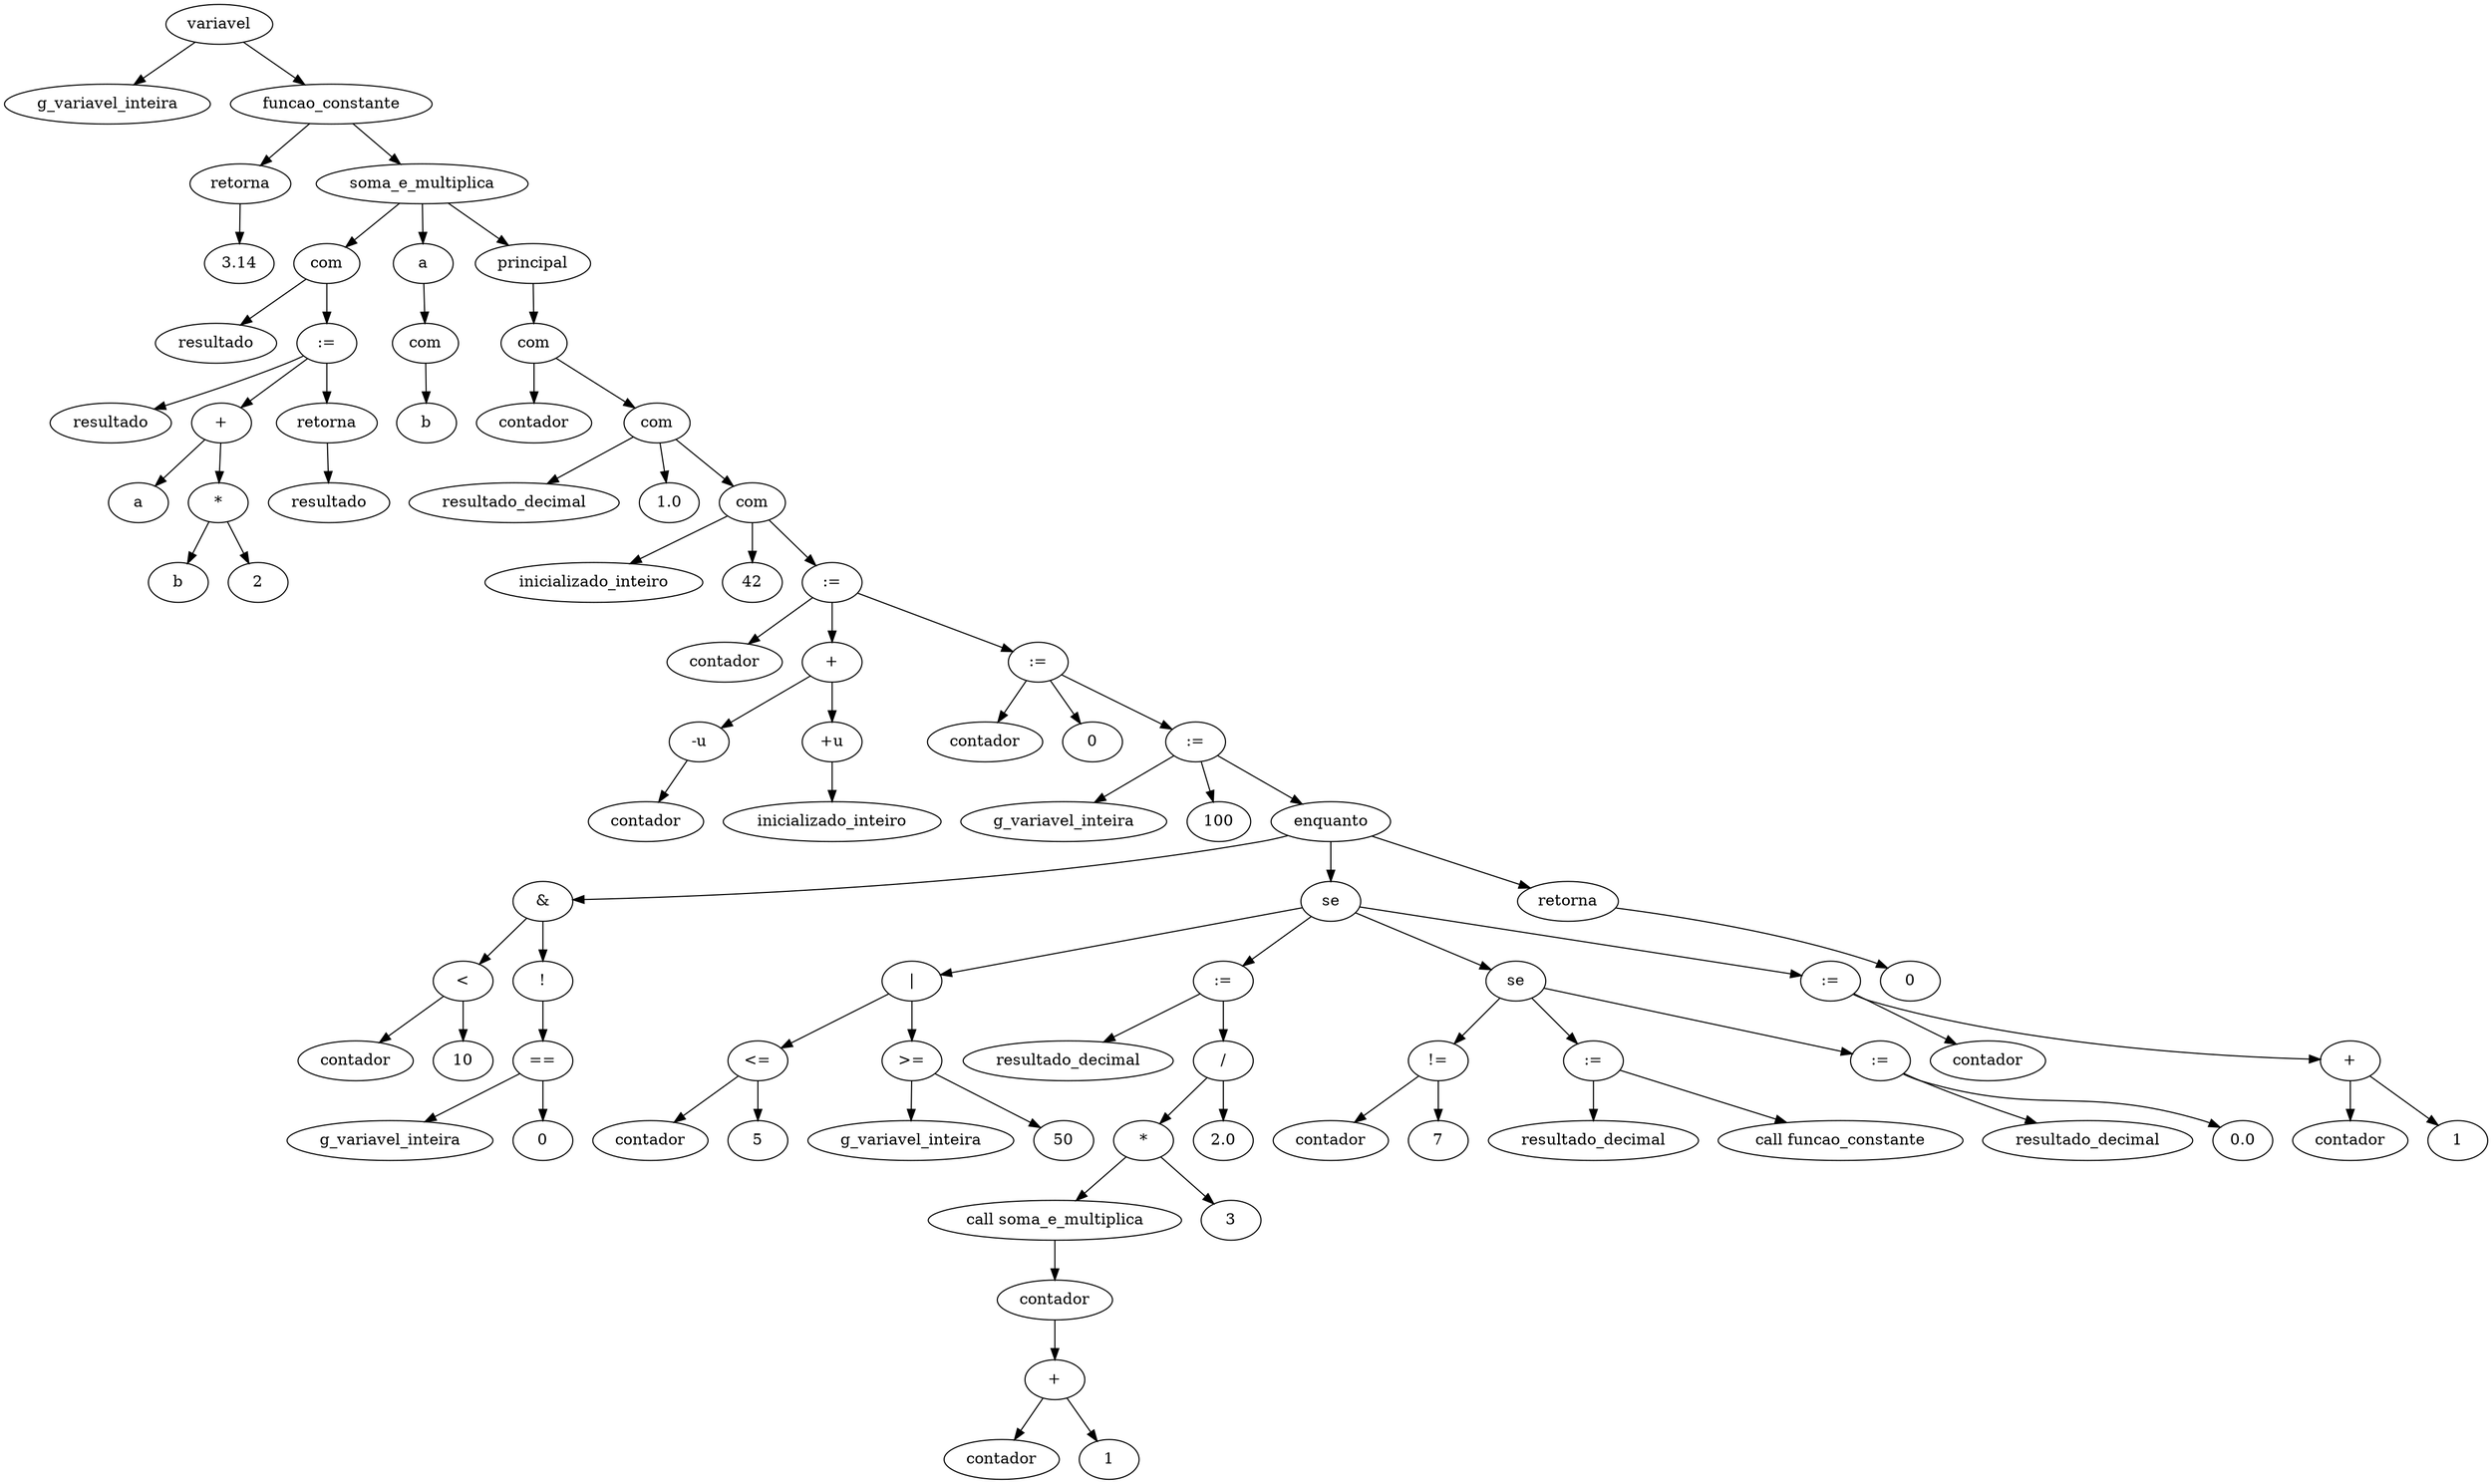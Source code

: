 digraph grafo {
  97533079442288 [ label="variavel" ];
  97533079442288 -> 97533079442368;
  97533079442368 [ label="g_variavel_inteira" ];
  97533079442288 -> 97533079442672;
  97533079442672 [ label="funcao_constante" ];
  97533079442672 -> 97533079442624;
  97533079442624 [ label="retorna" ];
  97533079442624 -> 97533079442544;
  97533079442544 [ label="3.14" ];
  97533079442672 -> 97533079444128;
  97533079444128 [ label="soma_e_multiplica" ];
  97533079444128 -> 97533079443216;
  97533079443216 [ label="com" ];
  97533079443216 -> 97533079443296;
  97533079443296 [ label="resultado" ];
  97533079443216 -> 97533079443808;
  97533079443808 [ label=":=" ];
  97533079443808 -> 97533079443888;
  97533079443888 [ label="resultado" ];
  97533079443808 -> 97533079443696;
  97533079443696 [ label="+" ];
  97533079443696 -> 97533079443408;
  97533079443408 [ label="a" ];
  97533079443696 -> 97533079443648;
  97533079443648 [ label="*" ];
  97533079443648 -> 97533079443488;
  97533079443488 [ label="b" ];
  97533079443648 -> 97533079443568;
  97533079443568 [ label="2" ];
  97533079443808 -> 97533079444080;
  97533079444080 [ label="retorna" ];
  97533079444080 -> 97533079444000;
  97533079444000 [ label="resultado" ];
  97533079444128 -> 97533079442848;
  97533079442848 [ label="a" ];
  97533079442848 -> 97533079443008;
  97533079443008 [ label="com" ];
  97533079443008 -> 97533079442928;
  97533079442928 [ label="b" ];
  97533079444128 -> 97533079450528;
  97533079450528 [ label="principal" ];
  97533079450528 -> 97533079444304;
  97533079444304 [ label="com" ];
  97533079444304 -> 97533079444384;
  97533079444384 [ label="contador" ];
  97533079444304 -> 97533079444640;
  97533079444640 [ label="com" ];
  97533079444640 -> 97533079444688;
  97533079444688 [ label="resultado_decimal" ];
  97533079444640 -> 97533079444560;
  97533079444560 [ label="1.0" ];
  97533079444640 -> 97533079444912;
  97533079444912 [ label="com" ];
  97533079444912 -> 97533079444960;
  97533079444960 [ label="inicializado_inteiro" ];
  97533079444912 -> 97533079444832;
  97533079444832 [ label="42" ];
  97533079444912 -> 97533079445600;
  97533079445600 [ label=":=" ];
  97533079445600 -> 97533079445680;
  97533079445680 [ label="contador" ];
  97533079445600 -> 97533079445488;
  97533079445488 [ label="+" ];
  97533079445488 -> 97533079445184;
  97533079445184 [ label="-u" ];
  97533079445184 -> 97533079445104;
  97533079445104 [ label="contador" ];
  97533079445488 -> 97533079445376;
  97533079445376 [ label="+u" ];
  97533079445376 -> 97533079445296;
  97533079445296 [ label="inicializado_inteiro" ];
  97533079445600 -> 97533079445872;
  97533079445872 [ label=":=" ];
  97533079445872 -> 97533079445952;
  97533079445952 [ label="contador" ];
  97533079445872 -> 97533079445792;
  97533079445792 [ label="0" ];
  97533079445872 -> 97533079446144;
  97533079446144 [ label=":=" ];
  97533079446144 -> 97533079446192;
  97533079446192 [ label="g_variavel_inteira" ];
  97533079446144 -> 97533079446064;
  97533079446064 [ label="100" ];
  97533079446144 -> 97533079450320;
  97533079450320 [ label="enquanto" ];
  97533079450320 -> 97533079446864;
  97533079446864 [ label="&" ];
  97533079446864 -> 97533079446432;
  97533079446432 [ label="<" ];
  97533079446432 -> 97533079446272;
  97533079446272 [ label="contador" ];
  97533079446432 -> 97533079446352;
  97533079446352 [ label="10" ];
  97533079446864 -> 97533079446752;
  97533079446752 [ label="!" ];
  97533079446752 -> 97533079446704;
  97533079446704 [ label="==" ];
  97533079446704 -> 97533079446544;
  97533079446544 [ label="g_variavel_inteira" ];
  97533079446704 -> 97533079446624;
  97533079446624 [ label="0" ];
  97533079450320 -> 97533079449632;
  97533079449632 [ label="se" ];
  97533079449632 -> 97533079447520;
  97533079447520 [ label="|" ];
  97533079447520 -> 97533079447200;
  97533079447200 [ label="<=" ];
  97533079447200 -> 97533079447040;
  97533079447040 [ label="contador" ];
  97533079447200 -> 97533079447120;
  97533079447120 [ label="5" ];
  97533079447520 -> 97533079447472;
  97533079447472 [ label=">=" ];
  97533079447472 -> 97533079447312;
  97533079447312 [ label="g_variavel_inteira" ];
  97533079447472 -> 97533079447392;
  97533079447392 [ label="50" ];
  97533079449632 -> 97533079448576;
  97533079448576 [ label=":=" ];
  97533079448576 -> 97533079448656;
  97533079448656 [ label="resultado_decimal" ];
  97533079448576 -> 97533079448528;
  97533079448528 [ label="/" ];
  97533079448528 -> 97533079448336;
  97533079448336 [ label="*" ];
  97533079448336 -> 97533079448144;
  97533079448144 [ label="call soma_e_multiplica" ];
  97533079448144 -> 97533079447824;
  97533079447824 [ label="contador" ];
  97533079447824 -> 97533079448064;
  97533079448064 [ label="+" ];
  97533079448064 -> 97533079447904;
  97533079447904 [ label="contador" ];
  97533079448064 -> 97533079447984;
  97533079447984 [ label="1" ];
  97533079448336 -> 97533079448256;
  97533079448256 [ label="3" ];
  97533079448528 -> 97533079448448;
  97533079448448 [ label="2.0" ];
  97533079449632 -> 97533079449584;
  97533079449584 [ label="se" ];
  97533079449584 -> 97533079448928;
  97533079448928 [ label="!=" ];
  97533079448928 -> 97533079448768;
  97533079448768 [ label="contador" ];
  97533079448928 -> 97533079448848;
  97533079448848 [ label="7" ];
  97533079449584 -> 97533079449184;
  97533079449184 [ label=":=" ];
  97533079449184 -> 97533079449232;
  97533079449232 [ label="resultado_decimal" ];
  97533079449184 -> 97533079449104;
  97533079449104 [ label="call funcao_constante" ];
  97533079449584 -> 97533079449456;
  97533079449456 [ label=":=" ];
  97533079449456 -> 97533079449504;
  97533079449504 [ label="resultado_decimal" ];
  97533079449456 -> 97533079449376;
  97533079449376 [ label="0.0" ];
  97533079449632 -> 97533079450080;
  97533079450080 [ label=":=" ];
  97533079450080 -> 97533079450160;
  97533079450160 [ label="contador" ];
  97533079450080 -> 97533079450032;
  97533079450032 [ label="+" ];
  97533079450032 -> 97533079449872;
  97533079449872 [ label="contador" ];
  97533079450032 -> 97533079449952;
  97533079449952 [ label="1" ];
  97533079450320 -> 97533079450480;
  97533079450480 [ label="retorna" ];
  97533079450480 -> 97533079450400;
  97533079450400 [ label="0" ];
}
